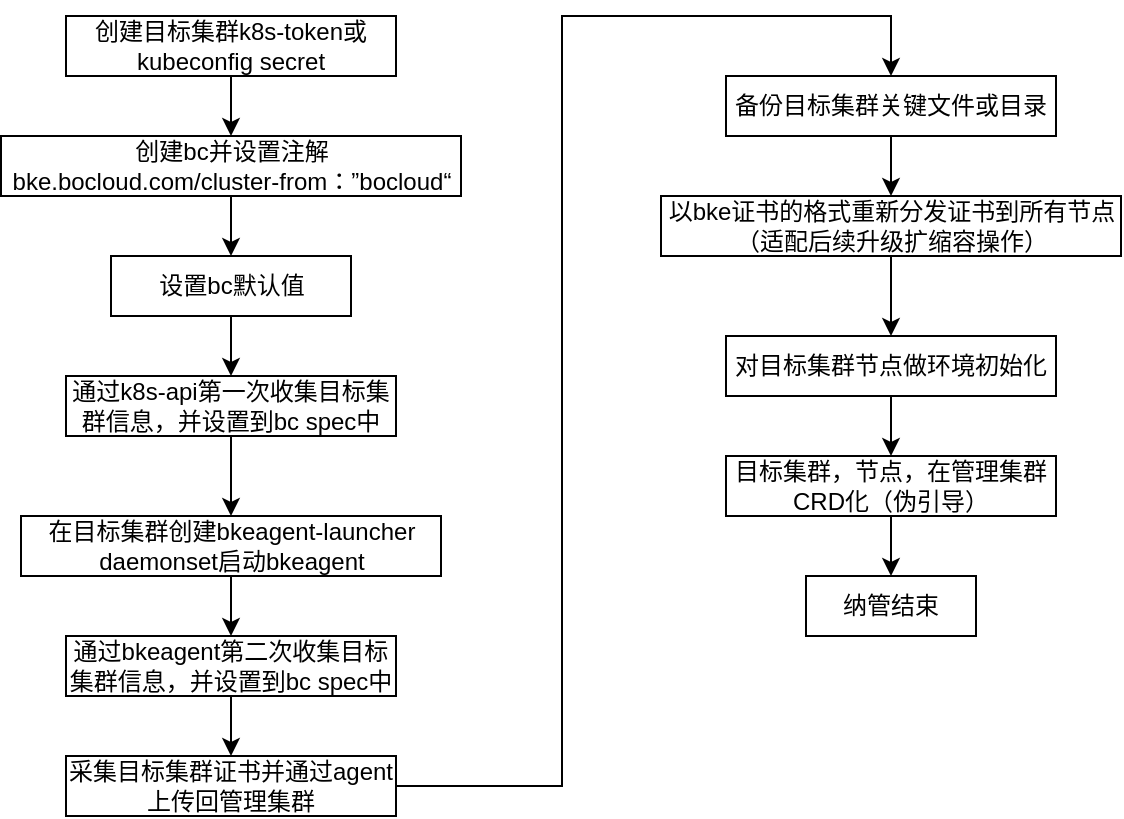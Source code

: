 <mxfile version="21.3.8" type="github">
  <diagram name="第 1 页" id="kDvOw6-ZEk-259K7vuvF">
    <mxGraphModel dx="1434" dy="766" grid="1" gridSize="10" guides="1" tooltips="1" connect="1" arrows="1" fold="1" page="1" pageScale="1" pageWidth="827" pageHeight="1169" math="0" shadow="0">
      <root>
        <mxCell id="0" />
        <mxCell id="1" parent="0" />
        <mxCell id="CPuBhEmZxrpocpUmBO_G-3" value="" style="edgeStyle=orthogonalEdgeStyle;rounded=0;orthogonalLoop=1;jettySize=auto;html=1;" edge="1" parent="1" source="CPuBhEmZxrpocpUmBO_G-1" target="CPuBhEmZxrpocpUmBO_G-2">
          <mxGeometry relative="1" as="geometry" />
        </mxCell>
        <mxCell id="CPuBhEmZxrpocpUmBO_G-1" value="创建目标集群k8s-token或kubeconfig secret" style="rounded=0;whiteSpace=wrap;html=1;" vertex="1" parent="1">
          <mxGeometry x="160" y="100" width="165" height="30" as="geometry" />
        </mxCell>
        <mxCell id="CPuBhEmZxrpocpUmBO_G-8" value="" style="edgeStyle=orthogonalEdgeStyle;rounded=0;orthogonalLoop=1;jettySize=auto;html=1;" edge="1" parent="1" source="CPuBhEmZxrpocpUmBO_G-2" target="CPuBhEmZxrpocpUmBO_G-7">
          <mxGeometry relative="1" as="geometry" />
        </mxCell>
        <mxCell id="CPuBhEmZxrpocpUmBO_G-2" value="创建bc并设置注解&lt;br&gt;bke.bocloud.com/cluster-from：”bocloud“" style="rounded=0;whiteSpace=wrap;html=1;" vertex="1" parent="1">
          <mxGeometry x="127.5" y="160" width="230" height="30" as="geometry" />
        </mxCell>
        <mxCell id="CPuBhEmZxrpocpUmBO_G-10" value="" style="edgeStyle=orthogonalEdgeStyle;rounded=0;orthogonalLoop=1;jettySize=auto;html=1;" edge="1" parent="1" source="CPuBhEmZxrpocpUmBO_G-4" target="CPuBhEmZxrpocpUmBO_G-6">
          <mxGeometry relative="1" as="geometry" />
        </mxCell>
        <mxCell id="CPuBhEmZxrpocpUmBO_G-4" value="通过k8s-api第一次收集目标集群信息，并设置到bc spec中" style="rounded=0;whiteSpace=wrap;html=1;" vertex="1" parent="1">
          <mxGeometry x="160" y="280" width="165" height="30" as="geometry" />
        </mxCell>
        <mxCell id="CPuBhEmZxrpocpUmBO_G-12" value="" style="edgeStyle=orthogonalEdgeStyle;rounded=0;orthogonalLoop=1;jettySize=auto;html=1;" edge="1" parent="1" source="CPuBhEmZxrpocpUmBO_G-6" target="CPuBhEmZxrpocpUmBO_G-11">
          <mxGeometry relative="1" as="geometry" />
        </mxCell>
        <mxCell id="CPuBhEmZxrpocpUmBO_G-6" value="在目标集群创建bkeagent-launcher daemonset启动bkeagent" style="rounded=0;whiteSpace=wrap;html=1;" vertex="1" parent="1">
          <mxGeometry x="137.5" y="350" width="210" height="30" as="geometry" />
        </mxCell>
        <mxCell id="CPuBhEmZxrpocpUmBO_G-9" value="" style="edgeStyle=orthogonalEdgeStyle;rounded=0;orthogonalLoop=1;jettySize=auto;html=1;" edge="1" parent="1" source="CPuBhEmZxrpocpUmBO_G-7" target="CPuBhEmZxrpocpUmBO_G-4">
          <mxGeometry relative="1" as="geometry" />
        </mxCell>
        <mxCell id="CPuBhEmZxrpocpUmBO_G-7" value="设置bc默认值" style="rounded=0;whiteSpace=wrap;html=1;" vertex="1" parent="1">
          <mxGeometry x="182.5" y="220" width="120" height="30" as="geometry" />
        </mxCell>
        <mxCell id="CPuBhEmZxrpocpUmBO_G-14" value="" style="edgeStyle=orthogonalEdgeStyle;rounded=0;orthogonalLoop=1;jettySize=auto;html=1;" edge="1" parent="1" source="CPuBhEmZxrpocpUmBO_G-11" target="CPuBhEmZxrpocpUmBO_G-13">
          <mxGeometry relative="1" as="geometry" />
        </mxCell>
        <mxCell id="CPuBhEmZxrpocpUmBO_G-11" value="通过bkeagent第二次收集目标集群信息，并设置到bc spec中" style="rounded=0;whiteSpace=wrap;html=1;" vertex="1" parent="1">
          <mxGeometry x="160" y="410" width="165" height="30" as="geometry" />
        </mxCell>
        <mxCell id="CPuBhEmZxrpocpUmBO_G-26" style="edgeStyle=orthogonalEdgeStyle;rounded=0;orthogonalLoop=1;jettySize=auto;html=1;entryX=0.5;entryY=0;entryDx=0;entryDy=0;" edge="1" parent="1" source="CPuBhEmZxrpocpUmBO_G-13" target="CPuBhEmZxrpocpUmBO_G-16">
          <mxGeometry relative="1" as="geometry">
            <Array as="points">
              <mxPoint x="408" y="485" />
              <mxPoint x="408" y="100" />
              <mxPoint x="573" y="100" />
            </Array>
          </mxGeometry>
        </mxCell>
        <mxCell id="CPuBhEmZxrpocpUmBO_G-13" value="采集目标集群证书并通过agent上传回管理集群" style="rounded=0;whiteSpace=wrap;html=1;" vertex="1" parent="1">
          <mxGeometry x="160" y="470" width="165" height="30" as="geometry" />
        </mxCell>
        <mxCell id="CPuBhEmZxrpocpUmBO_G-20" value="" style="edgeStyle=orthogonalEdgeStyle;rounded=0;orthogonalLoop=1;jettySize=auto;html=1;" edge="1" parent="1" source="CPuBhEmZxrpocpUmBO_G-15" target="CPuBhEmZxrpocpUmBO_G-17">
          <mxGeometry relative="1" as="geometry" />
        </mxCell>
        <mxCell id="CPuBhEmZxrpocpUmBO_G-15" value="以bke证书的格式重新分发证书到所有节点（适配后续升级扩缩容操作）" style="rounded=0;whiteSpace=wrap;html=1;" vertex="1" parent="1">
          <mxGeometry x="457.5" y="190" width="230" height="30" as="geometry" />
        </mxCell>
        <mxCell id="CPuBhEmZxrpocpUmBO_G-19" value="" style="edgeStyle=orthogonalEdgeStyle;rounded=0;orthogonalLoop=1;jettySize=auto;html=1;" edge="1" parent="1" source="CPuBhEmZxrpocpUmBO_G-16" target="CPuBhEmZxrpocpUmBO_G-15">
          <mxGeometry relative="1" as="geometry" />
        </mxCell>
        <mxCell id="CPuBhEmZxrpocpUmBO_G-16" value="备份目标集群关键文件或目录" style="rounded=0;whiteSpace=wrap;html=1;" vertex="1" parent="1">
          <mxGeometry x="490" y="130" width="165" height="30" as="geometry" />
        </mxCell>
        <mxCell id="CPuBhEmZxrpocpUmBO_G-24" value="" style="edgeStyle=orthogonalEdgeStyle;rounded=0;orthogonalLoop=1;jettySize=auto;html=1;" edge="1" parent="1" source="CPuBhEmZxrpocpUmBO_G-17" target="CPuBhEmZxrpocpUmBO_G-21">
          <mxGeometry relative="1" as="geometry" />
        </mxCell>
        <mxCell id="CPuBhEmZxrpocpUmBO_G-17" value="对目标集群节点做环境初始化" style="rounded=0;whiteSpace=wrap;html=1;" vertex="1" parent="1">
          <mxGeometry x="490" y="260" width="165" height="30" as="geometry" />
        </mxCell>
        <mxCell id="CPuBhEmZxrpocpUmBO_G-25" value="" style="edgeStyle=orthogonalEdgeStyle;rounded=0;orthogonalLoop=1;jettySize=auto;html=1;" edge="1" parent="1" source="CPuBhEmZxrpocpUmBO_G-21" target="CPuBhEmZxrpocpUmBO_G-22">
          <mxGeometry relative="1" as="geometry" />
        </mxCell>
        <mxCell id="CPuBhEmZxrpocpUmBO_G-21" value="目标集群，节点，在管理集群CRD化（伪引导）" style="rounded=0;whiteSpace=wrap;html=1;" vertex="1" parent="1">
          <mxGeometry x="490" y="320" width="165" height="30" as="geometry" />
        </mxCell>
        <mxCell id="CPuBhEmZxrpocpUmBO_G-22" value="纳管结束" style="rounded=0;whiteSpace=wrap;html=1;" vertex="1" parent="1">
          <mxGeometry x="530" y="380" width="85" height="30" as="geometry" />
        </mxCell>
      </root>
    </mxGraphModel>
  </diagram>
</mxfile>

